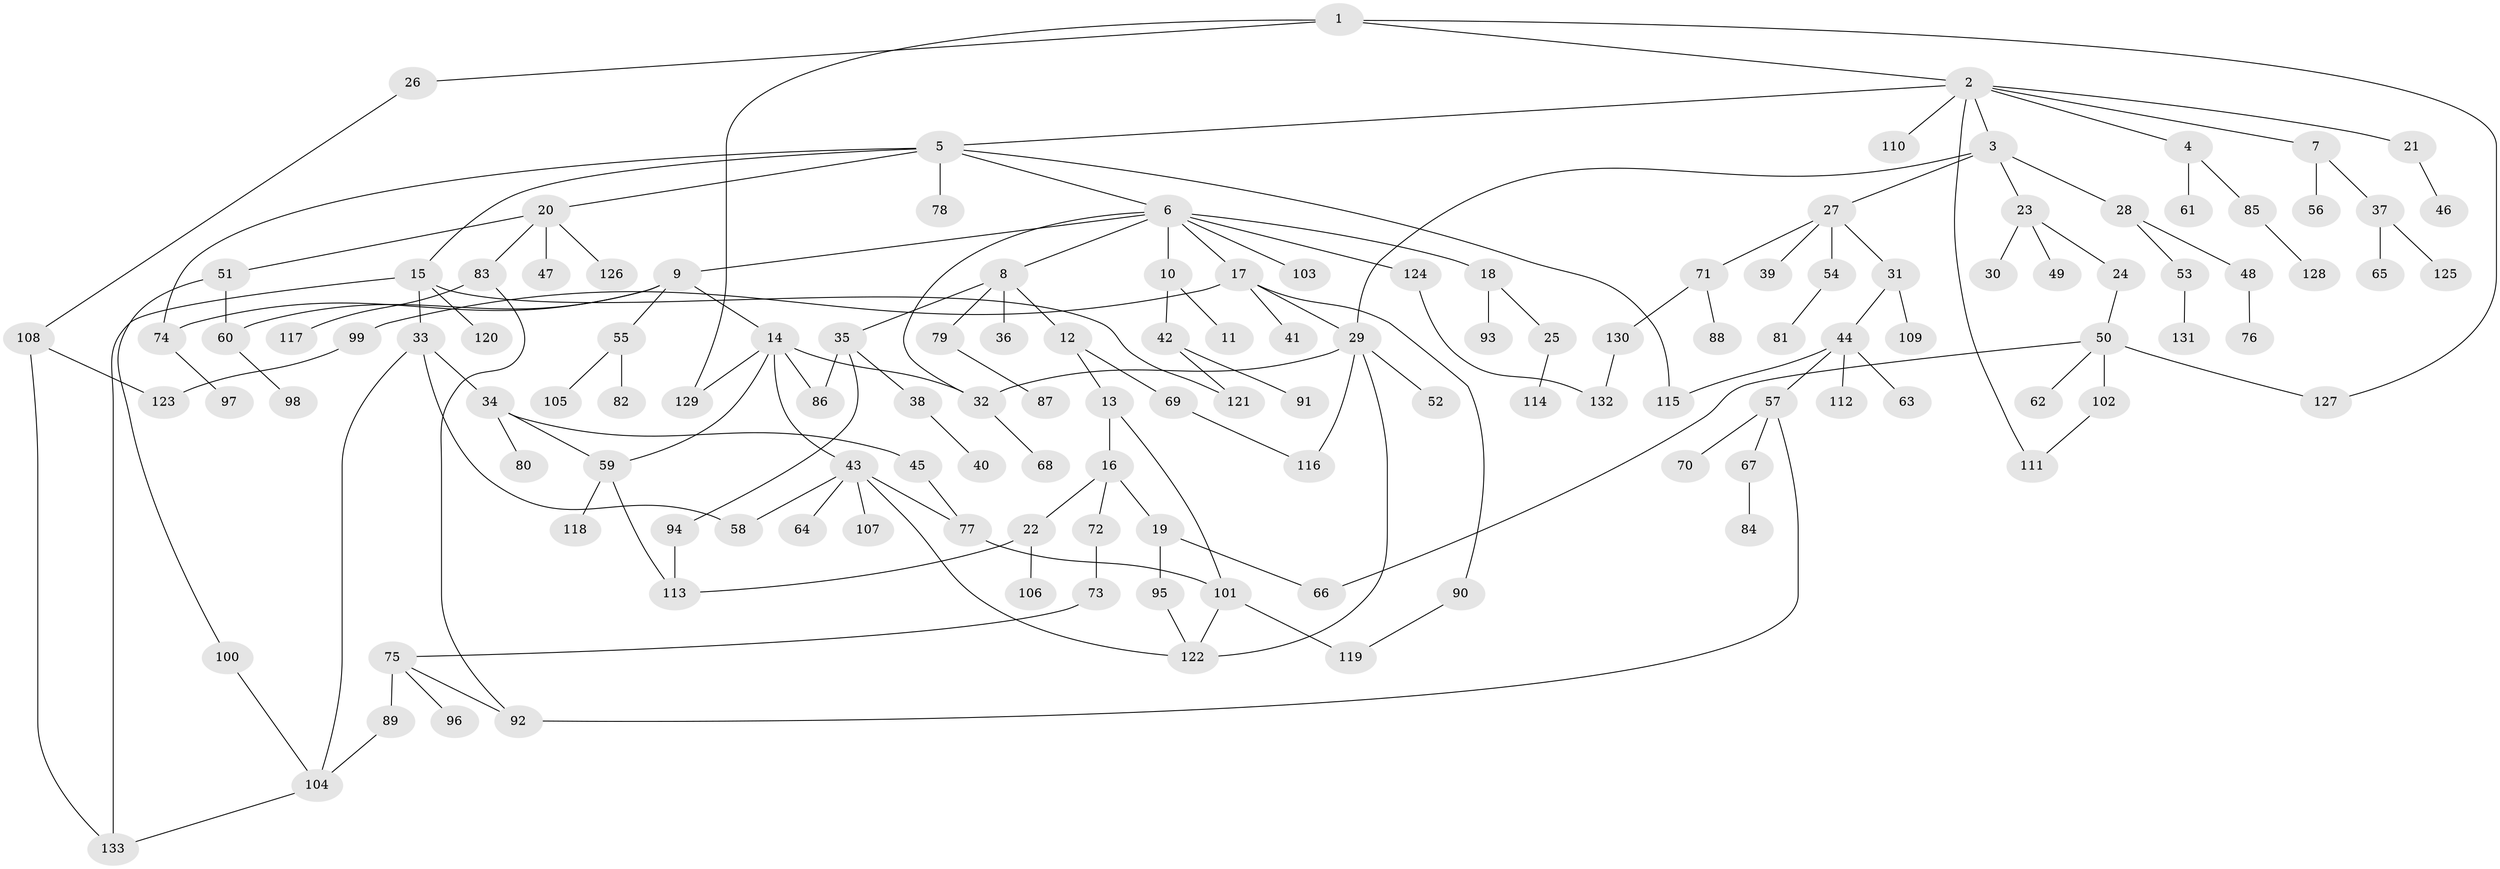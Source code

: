 // Generated by graph-tools (version 1.1) at 2025/10/02/27/25 16:10:55]
// undirected, 133 vertices, 163 edges
graph export_dot {
graph [start="1"]
  node [color=gray90,style=filled];
  1;
  2;
  3;
  4;
  5;
  6;
  7;
  8;
  9;
  10;
  11;
  12;
  13;
  14;
  15;
  16;
  17;
  18;
  19;
  20;
  21;
  22;
  23;
  24;
  25;
  26;
  27;
  28;
  29;
  30;
  31;
  32;
  33;
  34;
  35;
  36;
  37;
  38;
  39;
  40;
  41;
  42;
  43;
  44;
  45;
  46;
  47;
  48;
  49;
  50;
  51;
  52;
  53;
  54;
  55;
  56;
  57;
  58;
  59;
  60;
  61;
  62;
  63;
  64;
  65;
  66;
  67;
  68;
  69;
  70;
  71;
  72;
  73;
  74;
  75;
  76;
  77;
  78;
  79;
  80;
  81;
  82;
  83;
  84;
  85;
  86;
  87;
  88;
  89;
  90;
  91;
  92;
  93;
  94;
  95;
  96;
  97;
  98;
  99;
  100;
  101;
  102;
  103;
  104;
  105;
  106;
  107;
  108;
  109;
  110;
  111;
  112;
  113;
  114;
  115;
  116;
  117;
  118;
  119;
  120;
  121;
  122;
  123;
  124;
  125;
  126;
  127;
  128;
  129;
  130;
  131;
  132;
  133;
  1 -- 2;
  1 -- 26;
  1 -- 127;
  1 -- 129;
  2 -- 3;
  2 -- 4;
  2 -- 5;
  2 -- 7;
  2 -- 21;
  2 -- 110;
  2 -- 111;
  3 -- 23;
  3 -- 27;
  3 -- 28;
  3 -- 29;
  4 -- 61;
  4 -- 85;
  5 -- 6;
  5 -- 15;
  5 -- 20;
  5 -- 78;
  5 -- 74;
  5 -- 115;
  6 -- 8;
  6 -- 9;
  6 -- 10;
  6 -- 17;
  6 -- 18;
  6 -- 103;
  6 -- 124;
  6 -- 32;
  7 -- 37;
  7 -- 56;
  8 -- 12;
  8 -- 35;
  8 -- 36;
  8 -- 79;
  9 -- 14;
  9 -- 55;
  9 -- 74;
  9 -- 60;
  10 -- 11;
  10 -- 42;
  12 -- 13;
  12 -- 69;
  13 -- 16;
  13 -- 101;
  14 -- 32;
  14 -- 43;
  14 -- 86;
  14 -- 129;
  14 -- 59;
  15 -- 33;
  15 -- 120;
  15 -- 133;
  15 -- 121;
  16 -- 19;
  16 -- 22;
  16 -- 72;
  17 -- 41;
  17 -- 90;
  17 -- 99;
  17 -- 29;
  18 -- 25;
  18 -- 93;
  19 -- 95;
  19 -- 66;
  20 -- 47;
  20 -- 51;
  20 -- 83;
  20 -- 126;
  21 -- 46;
  22 -- 106;
  22 -- 113;
  23 -- 24;
  23 -- 30;
  23 -- 49;
  24 -- 50;
  25 -- 114;
  26 -- 108;
  27 -- 31;
  27 -- 39;
  27 -- 54;
  27 -- 71;
  28 -- 48;
  28 -- 53;
  29 -- 52;
  29 -- 116;
  29 -- 122;
  29 -- 32;
  31 -- 44;
  31 -- 109;
  32 -- 68;
  33 -- 34;
  33 -- 58;
  33 -- 104;
  34 -- 45;
  34 -- 59;
  34 -- 80;
  35 -- 38;
  35 -- 94;
  35 -- 86;
  37 -- 65;
  37 -- 125;
  38 -- 40;
  42 -- 91;
  42 -- 121;
  43 -- 64;
  43 -- 107;
  43 -- 122;
  43 -- 77;
  43 -- 58;
  44 -- 57;
  44 -- 63;
  44 -- 112;
  44 -- 115;
  45 -- 77;
  48 -- 76;
  50 -- 62;
  50 -- 66;
  50 -- 102;
  50 -- 127;
  51 -- 60;
  51 -- 100;
  53 -- 131;
  54 -- 81;
  55 -- 82;
  55 -- 105;
  57 -- 67;
  57 -- 70;
  57 -- 92;
  59 -- 118;
  59 -- 113;
  60 -- 98;
  67 -- 84;
  69 -- 116;
  71 -- 88;
  71 -- 130;
  72 -- 73;
  73 -- 75;
  74 -- 97;
  75 -- 89;
  75 -- 92;
  75 -- 96;
  77 -- 101;
  79 -- 87;
  83 -- 117;
  83 -- 92;
  85 -- 128;
  89 -- 104;
  90 -- 119;
  94 -- 113;
  95 -- 122;
  99 -- 123;
  100 -- 104;
  101 -- 119;
  101 -- 122;
  102 -- 111;
  104 -- 133;
  108 -- 133;
  108 -- 123;
  124 -- 132;
  130 -- 132;
}
